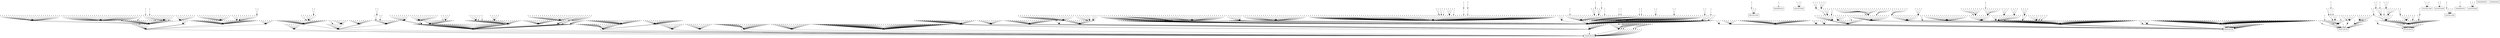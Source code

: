 digraph G {
node[shape=point];
concentrate=true;
"00000000001" -> "00000010010";
"00000000010" -> "10000100010";
"00000000011" -> "10000110010";
"00000000101" -> "00000000110";
"00000000110" -> "10000100010";
"00000000111" -> "10000100010";
"00000001000" -> "00000011000";
"00000001001" -> "00000011010";
"00000001010" -> "10000110010";
"00000001011" -> "10000110010";
"00000001100" -> "00000000100";
"00000001101" -> "00000010110";
"00000001110" -> "10000100010";
"00000001111" -> "10000110010";
"00000010000" -> "00010010000";
"00000010001" -> "00010010010";
"00000010010" -> "10010010010";
"00000010011" -> "10010010010";
"00000010100" -> "00010000100";
"00000010101" -> "00010010110";
"00000010110" -> "10010000010";
"00000010111" -> "10010010010";
"00000011000" -> "00010011000";
"00000011001" -> "00010011010";
"00000011010" -> "10010010010";
"00000011011" -> "10010010010";
"00000011100" -> "00010010100";
"00000011101" -> "00010010110";
"00000011110" -> "10010010010";
"00000011111" -> "10010010010";
"00000100000" -> "00000100100";
"00000100001" -> "00000100100";
"00000100010" -> "10000100000";
"00000100011" -> "10000100010";
"00000100101" -> "00000100100";
"00000100110" -> "10000100100";
"00000100111" -> "10000100110";
"00000101000" -> "00000101100";
"00000101001" -> "00000111100";
"00000101010" -> "10000100000";
"00000101011" -> "10000110010";
"00000101100" -> "00000100100";
"00000101101" -> "00000100100";
"00000101110" -> "10000100100";
"00000101111" -> "10000100110";
"00000110000" -> "00010000100";
"00000110001" -> "00010010100";
"00000110010" -> "10010100000";
"00000110011" -> "10010110010";
"00000110100" -> "00010000100";
"00000110101" -> "00010000100";
"00000110110" -> "10010100100";
"00000110111" -> "10010100110";
"00000111000" -> "00010011100";
"00000111001" -> "00010011100";
"00000111010" -> "10010110000";
"00000111011" -> "10010110010";
"00000111100" -> "00010000100";
"00000111101" -> "00010010100";
"00000111110" -> "10010100100";
"00000111111" -> "10010110110";
"00001000000" -> "00001100000";
"00001000001" -> "00000110010";
"00001000010" -> "00001100010";
"00001000011" -> "00000110010";
"00001000100" -> "00001100100";
"00001000101" -> "00000100110";
"00001000110" -> "00001100010";
"00001000111" -> "00000100010";
"00001001000" -> "00001111000";
"00001001001" -> "00000111010";
"00001001010" -> "00001110010";
"00001001011" -> "00000110010";
"00001001100" -> "00001100100";
"00001001101" -> "00000110110";
"00001001110" -> "00001100010";
"00001001111" -> "00000110010";
"00001010000" -> "00011010000";
"00001010001" -> "00010010010";
"00001010010" -> "00011110010";
"00001010011" -> "00010110010";
"00001010100" -> "00011000100";
"00001010101" -> "00010010110";
"00001010110" -> "00011100010";
"00001010111" -> "00010110010";
"00001011000" -> "00011011000";
"00001011001" -> "00010011010";
"00001011010" -> "00011110010";
"00001011011" -> "00010110010";
"00001011100" -> "00011010100";
"00001011101" -> "00010010110";
"00001011110" -> "00011110010";
"00001011111" -> "00010110010";
"00001100000" -> "00001100100";
"00001100001" -> "00000100100";
"00001100010" -> "00001100000";
"00001100011" -> "00000100010";
"00001100101" -> "00000100100";
"00001100110" -> "00001100100";
"00001100111" -> "00000100110";
"00001101000" -> "00001101100";
"00001101001" -> "00000111100";
"00001101010" -> "00001100000";
"00001101011" -> "00000110010";
"00001101100" -> "00001100100";
"00001101101" -> "00000100100";
"00001101110" -> "00001100100";
"00001101111" -> "00000100110";
"00001110000" -> "00011100100";
"00001110001" -> "00010110100";
"00001110010" -> "00011100000";
"00001110011" -> "00010110010";
"00001110100" -> "00011100100";
"00001110101" -> "00010100100";
"00001110110" -> "00011100100";
"00001110111" -> "00010100110";
"00001111000" -> "00011111100";
"00001111001" -> "00010111100";
"00001111010" -> "00011110000";
"00001111011" -> "00010110010";
"00001111100" -> "00011100100";
"00001111101" -> "00010110100";
"00001111110" -> "00011100100";
"00001111111" -> "00010110110";
"00010000000" -> "00000100000";
"00010000001" -> "00000110010";
"00010000010" -> "10000100010";
"00010000011" -> "10000110010";
"00010000100" -> "00000100100";
"00010000101" -> "00000100110";
"00010000110" -> "10000100010";
"00010000111" -> "10000100010";
"00010001000" -> "00000111000";
"00010001001" -> "00000111010";
"00010001010" -> "10000110010";
"00010001011" -> "10000110010";
"00010001100" -> "00000100100";
"00010001101" -> "00000110110";
"00010001110" -> "10000100010";
"00010001111" -> "10000110010";
"00010010001" -> "00010010010";
"00010010010" -> "10010110010";
"00010010011" -> "10010110010";
"00010010100" -> "00010000100";
"00010010101" -> "00010010110";
"00010010110" -> "10010100010";
"00010010111" -> "10010110010";
"00010011001" -> "00010011010";
"00010011010" -> "10010110010";
"00010011011" -> "10010110010";
"00010011100" -> "00010010100";
"00010011101" -> "00010010110";
"00010011110" -> "10010110010";
"00010011111" -> "10010110010";
"00010100000" -> "00000100100";
"00010100001" -> "00000100100";
"00010100010" -> "10000100000";
"00010100011" -> "10000100010";
"00010100100" -> "00000100100";
"00010100101" -> "00000100100";
"00010100110" -> "10000100100";
"00010100111" -> "10000100110";
"00010101000" -> "00000101100";
"00010101001" -> "00000111100";
"00010101010" -> "10000100000";
"00010101011" -> "10000110010";
"00010101100" -> "00000100100";
"00010101101" -> "00000100100";
"00010101110" -> "10000100100";
"00010101111" -> "10000100110";
"00010110000" -> "00010100100";
"00010110001" -> "00010110100";
"00010110010" -> "10010100000";
"00010110011" -> "10010110010";
"00010110100" -> "00010100100";
"00010110101" -> "00010100100";
"00010110110" -> "10010100100";
"00010110111" -> "10010100110";
"00010111000" -> "00010111100";
"00010111001" -> "00010111100";
"00010111010" -> "10010110000";
"00010111011" -> "10010110010";
"00010111100" -> "00010100100";
"00010111101" -> "00010110100";
"00010111110" -> "10010100100";
"00010111111" -> "10010110110";
"00011000000" -> "00001100000";
"00011000001" -> "00000110010";
"00011000010" -> "00001100010";
"00011000011" -> "00000110010";
"00011000100" -> "00001100100";
"00011000101" -> "00000100110";
"00011000110" -> "00001100010";
"00011000111" -> "00000100010";
"00011001000" -> "00001111000";
"00011001001" -> "00000111010";
"00011001010" -> "00001110010";
"00011001011" -> "00000110010";
"00011001100" -> "00001100100";
"00011001101" -> "00000110110";
"00011001110" -> "00001100010";
"00011001111" -> "00000110010";
"00011010000" -> "00011110000";
"00011010001" -> "00010110010";
"00011010010" -> "00011110010";
"00011010011" -> "00010110010";
"00011010100" -> "00011100100";
"00011010101" -> "00010110110";
"00011010110" -> "00011100010";
"00011010111" -> "00010110010";
"00011011000" -> "00011111000";
"00011011001" -> "00010111010";
"00011011010" -> "00011110010";
"00011011011" -> "00010110010";
"00011011100" -> "00011110100";
"00011011101" -> "00010110110";
"00011011110" -> "00011110010";
"00011011111" -> "00010110010";
"00011100000" -> "00001100100";
"00011100001" -> "00000100100";
"00011100010" -> "00001100000";
"00011100011" -> "00000100010";
"00011100100" -> "00001100100";
"00011100101" -> "00000100100";
"00011100110" -> "00001100100";
"00011100111" -> "00000100110";
"00011101000" -> "00001101100";
"00011101001" -> "00000111100";
"00011101010" -> "00001100000";
"00011101011" -> "00000110010";
"00011101100" -> "00001100100";
"00011101101" -> "00000100100";
"00011101110" -> "00001100100";
"00011101111" -> "00000100110";
"00011110000" -> "00011100100";
"00011110001" -> "00010110100";
"00011110010" -> "00011100000";
"00011110011" -> "00010110010";
"00011110100" -> "00011100100";
"00011110101" -> "00010100100";
"00011110110" -> "00011100100";
"00011110111" -> "00010100110";
"00011111000" -> "00011111100";
"00011111001" -> "00010111100";
"00011111010" -> "00011110000";
"00011111011" -> "00010110010";
"00011111100" -> "00011100100";
"00011111101" -> "00010110100";
"00011111110" -> "00011100100";
"00011111111" -> "00010110110";
"00100000000" -> "00100100001";
"00100000001" -> "00100110011";
"00100000010" -> "10000100011";
"00100000011" -> "10000110011";
"00100000100" -> "00100100101";
"00100000101" -> "00100100111";
"00100000110" -> "10000100011";
"00100000111" -> "10000100011";
"00100001000" -> "00100111001";
"00100001001" -> "00100111011";
"00100001010" -> "10000110011";
"00100001011" -> "10000110011";
"00100001100" -> "00100100101";
"00100001101" -> "00100110111";
"00100001110" -> "10000100011";
"00100001111" -> "10000110011";
"00100010000" -> "00110010001";
"00100010001" -> "00110010011";
"00100010010" -> "10010110011";
"00100010011" -> "10010110011";
"00100010100" -> "00110000101";
"00100010101" -> "00110010111";
"00100010110" -> "10010100011";
"00100010111" -> "10010110011";
"00100011000" -> "00110011001";
"00100011001" -> "00110011011";
"00100011010" -> "10010110011";
"00100011011" -> "10010110011";
"00100011100" -> "00110010101";
"00100011101" -> "00110010111";
"00100011110" -> "10010110011";
"00100011111" -> "10010110011";
"00100100000" -> "00100100101";
"00100100001" -> "00100100101";
"00100100010" -> "10000100001";
"00100100011" -> "10000100011";
"00100100100" -> "00100100101";
"00100100110" -> "10000100101";
"00100100111" -> "10000100111";
"00100101000" -> "00100101101";
"00100101001" -> "00100111101";
"00100101010" -> "10000100001";
"00100101011" -> "10000110011";
"00100101100" -> "00100100101";
"00100101101" -> "00100100101";
"00100101110" -> "10000100101";
"00100101111" -> "10000100111";
"00100110000" -> "00110100101";
"00100110001" -> "00110110101";
"00100110010" -> "10010100001";
"00100110011" -> "10010110011";
"00100110100" -> "00110100101";
"00100110101" -> "00110100101";
"00100110110" -> "10010100101";
"00100110111" -> "10010100111";
"00100111000" -> "00110111101";
"00100111001" -> "00110111101";
"00100111010" -> "10010110001";
"00100111011" -> "10010110011";
"00100111100" -> "00110100101";
"00100111101" -> "00110110101";
"00100111110" -> "10010100101";
"00100111111" -> "10010110111";
"00101000000" -> "00000100001";
"00101000001" -> "00000110011";
"00101000010" -> "00000100011";
"00101000011" -> "00000110011";
"00101000100" -> "00000100101";
"00101000101" -> "00000100111";
"00101000110" -> "00000100011";
"00101000111" -> "00000100011";
"00101001000" -> "00000111001";
"00101001001" -> "00000111011";
"00101001010" -> "00000110011";
"00101001011" -> "00000110011";
"00101001100" -> "00000100101";
"00101001101" -> "00000110111";
"00101001110" -> "00000100011";
"00101001111" -> "00000110011";
"00101010000" -> "00010110001";
"00101010001" -> "00010110011";
"00101010010" -> "00010110011";
"00101010011" -> "00010110011";
"00101010100" -> "00010100101";
"00101010101" -> "00010110111";
"00101010110" -> "00010100011";
"00101010111" -> "00010110011";
"00101011000" -> "00010111001";
"00101011001" -> "00010111011";
"00101011010" -> "00010110011";
"00101011011" -> "00010110011";
"00101011100" -> "00010110101";
"00101011101" -> "00010110111";
"00101011110" -> "00010110011";
"00101011111" -> "00010110011";
"00101100000" -> "00000100101";
"00101100001" -> "00000100101";
"00101100010" -> "00000100001";
"00101100011" -> "00000100011";
"00101100100" -> "00000100101";
"00101100101" -> "00000100101";
"00101100110" -> "00000100101";
"00101100111" -> "00000100111";
"00101101000" -> "00000101101";
"00101101001" -> "00000111101";
"00101101010" -> "00000100001";
"00101101011" -> "00000110011";
"00101101100" -> "00000100101";
"00101101101" -> "00000100101";
"00101101110" -> "00000100101";
"00101101111" -> "00000100111";
"00101110000" -> "00010100101";
"00101110001" -> "00010110101";
"00101110010" -> "00010100001";
"00101110011" -> "00010110011";
"00101110100" -> "00010100101";
"00101110101" -> "00010100101";
"00101110110" -> "00010100101";
"00101110111" -> "00010100111";
"00101111000" -> "00010111101";
"00101111001" -> "00010111101";
"00101111010" -> "00010110001";
"00101111011" -> "00010110011";
"00101111100" -> "00010100101";
"00101111101" -> "00010110101";
"00101111110" -> "00010100101";
"00101111111" -> "00010110111";
"00110000000" -> "00100100001";
"00110000001" -> "00100110011";
"00110000010" -> "10000100011";
"00110000011" -> "10000110011";
"00110000100" -> "00100100101";
"00110000101" -> "00100100111";
"00110000110" -> "10000100011";
"00110000111" -> "10000100011";
"00110001000" -> "00100111001";
"00110001001" -> "00100111011";
"00110001010" -> "10000110011";
"00110001011" -> "10000110011";
"00110001100" -> "00100100101";
"00110001101" -> "00100110111";
"00110001110" -> "10000100011";
"00110001111" -> "10000110011";
"00110010000" -> "00110110001";
"00110010001" -> "00110110011";
"00110010010" -> "10010110011";
"00110010011" -> "10010110011";
"00110010100" -> "00110100101";
"00110010101" -> "00110110111";
"00110010110" -> "10010100011";
"00110010111" -> "10010110011";
"00110011000" -> "00110111001";
"00110011001" -> "00110111011";
"00110011010" -> "10010110011";
"00110011011" -> "10010110011";
"00110011100" -> "00110110101";
"00110011101" -> "00110110111";
"00110011110" -> "10010110011";
"00110011111" -> "10010110011";
"00110100000" -> "00100100101";
"00110100001" -> "00100100101";
"00110100010" -> "10000100001";
"00110100011" -> "10000100011";
"00110100100" -> "00100100101";
"00110100101" -> "00100100101";
"00110100110" -> "10000100101";
"00110100111" -> "10000100111";
"00110101000" -> "00100101101";
"00110101001" -> "00100111101";
"00110101010" -> "10000100001";
"00110101011" -> "10000110011";
"00110101100" -> "00100100101";
"00110101101" -> "00100100101";
"00110101110" -> "10000100101";
"00110101111" -> "10000100111";
"00110110000" -> "00110100101";
"00110110001" -> "00110110101";
"00110110010" -> "10010100001";
"00110110011" -> "10010110011";
"00110110100" -> "00110100101";
"00110110101" -> "00110100101";
"00110110110" -> "10010100101";
"00110110111" -> "10010100111";
"00110111000" -> "00110111101";
"00110111001" -> "00110111101";
"00110111010" -> "10010110001";
"00110111011" -> "10010110011";
"00110111100" -> "00110100101";
"00110111101" -> "00110110101";
"00110111110" -> "10010100101";
"00110111111" -> "10010110111";
"00111000000" -> "00000100001";
"00111000001" -> "00000110011";
"00111000010" -> "00000100011";
"00111000011" -> "00000110011";
"00111000100" -> "00000100101";
"00111000101" -> "00000100111";
"00111000110" -> "00000100011";
"00111000111" -> "00000100011";
"00111001000" -> "00000111001";
"00111001001" -> "00000111011";
"00111001010" -> "00000110011";
"00111001011" -> "00000110011";
"00111001100" -> "00000100101";
"00111001101" -> "00000110111";
"00111001110" -> "00000100011";
"00111001111" -> "00000110011";
"00111010000" -> "00010110001";
"00111010001" -> "00010110011";
"00111010010" -> "00010110011";
"00111010011" -> "00010110011";
"00111010100" -> "00010100101";
"00111010101" -> "00010110111";
"00111010110" -> "00010100011";
"00111010111" -> "00010110011";
"00111011000" -> "00010111001";
"00111011001" -> "00010111011";
"00111011010" -> "00010110011";
"00111011011" -> "00010110011";
"00111011100" -> "00010110101";
"00111011101" -> "00010110111";
"00111011110" -> "00010110011";
"00111011111" -> "00010110011";
"00111100000" -> "00000100101";
"00111100001" -> "00000100101";
"00111100010" -> "00000100001";
"00111100011" -> "00000100011";
"00111100100" -> "00000100101";
"00111100101" -> "00000100101";
"00111100110" -> "00000100101";
"00111100111" -> "00000100111";
"00111101000" -> "00000101101";
"00111101001" -> "00000111101";
"00111101010" -> "00000100001";
"00111101011" -> "00000110011";
"00111101100" -> "00000100101";
"00111101101" -> "00000100101";
"00111101110" -> "00000100101";
"00111101111" -> "00000100111";
"00111110000" -> "00010100101";
"00111110001" -> "00010110101";
"00111110010" -> "00010100001";
"00111110011" -> "00010110011";
"00111110100" -> "00010100101";
"00111110101" -> "00010100101";
"00111110110" -> "00010100101";
"00111110111" -> "00010100111";
"00111111000" -> "00010111101";
"00111111001" -> "00010111101";
"00111111010" -> "00010110001";
"00111111011" -> "00010110011";
"00111111100" -> "00010100101";
"00111111101" -> "00010110101";
"00111111110" -> "00010100101";
"00111111111" -> "00010110111";
"01000000000" -> "01010000000";
"01000000001" -> "01010010010";
"01000000010" -> "11010100010";
"01000000011" -> "11010110010";
"01000000100" -> "00010000100";
"01000000101" -> "00010000110";
"01000000110" -> "10010100010";
"01000000111" -> "10010100010";
"01000001000" -> "01010011000";
"01000001001" -> "01010011010";
"01000001010" -> "11010110010";
"01000001011" -> "11010110010";
"01000001100" -> "00010000100";
"01000001101" -> "00010010110";
"01000001110" -> "10010100010";
"01000001111" -> "10010110010";
"01000010000" -> "01010010000";
"01000010001" -> "01010010010";
"01000010010" -> "11010010010";
"01000010011" -> "11010010010";
"01000010100" -> "00010000100";
"01000010101" -> "00010010110";
"01000010110" -> "10010000010";
"01000010111" -> "10010010010";
"01000011000" -> "01010011000";
"01000011001" -> "01010011010";
"01000011010" -> "11010010010";
"01000011011" -> "11010010010";
"01000011100" -> "00010010100";
"01000011101" -> "00010010110";
"01000011110" -> "10010010010";
"01000011111" -> "10010010010";
"01000100000" -> "01010100100";
"01000100001" -> "01010100100";
"01000100010" -> "11010100000";
"01000100011" -> "11010100010";
"01000100100" -> "00010100100";
"01000100101" -> "00010100100";
"01000100110" -> "10010100100";
"01000100111" -> "10010100110";
"01000101000" -> "01010101100";
"01000101001" -> "01010111100";
"01000101010" -> "11010100000";
"01000101011" -> "11010110010";
"01000101100" -> "00010100100";
"01000101101" -> "00010100100";
"01000101110" -> "10010100100";
"01000101111" -> "10010100110";
"01000110000" -> "01010000100";
"01000110001" -> "01010010100";
"01000110010" -> "11010100000";
"01000110011" -> "11010110010";
"01000110100" -> "00010000100";
"01000110101" -> "00010000100";
"01000110110" -> "10010100100";
"01000110111" -> "10010100110";
"01000111000" -> "01010011100";
"01000111001" -> "01010011100";
"01000111010" -> "11010110000";
"01000111011" -> "11010110010";
"01000111100" -> "00010000100";
"01000111101" -> "00010010100";
"01000111110" -> "10010100100";
"01000111111" -> "10010110110";
"01001000000" -> "01010100000";
"01001000001" -> "01010110010";
"01001000010" -> "01010100010";
"01001000011" -> "01010110010";
"01001000100" -> "00010100100";
"01001000101" -> "00010100110";
"01001000110" -> "00010100010";
"01001000111" -> "00010100010";
"01001001000" -> "01010111000";
"01001001001" -> "01010111010";
"01001001010" -> "01010110010";
"01001001011" -> "01010110010";
"01001001100" -> "00010100100";
"01001001101" -> "00010110110";
"01001001110" -> "00010100010";
"01001001111" -> "00010110010";
"01001010000" -> "01010010000";
"01001010001" -> "01010010010";
"01001010010" -> "01010110010";
"01001010011" -> "01010110010";
"01001010100" -> "00010000100";
"01001010101" -> "00010010110";
"01001010110" -> "00010100010";
"01001010111" -> "00010110010";
"01001011000" -> "01010011000";
"01001011001" -> "01010011010";
"01001011010" -> "01010110010";
"01001011011" -> "01010110010";
"01001011100" -> "00010010100";
"01001011101" -> "00010010110";
"01001011110" -> "00010110010";
"01001011111" -> "00010110010";
"01001100000" -> "01010100100";
"01001100001" -> "01010100100";
"01001100010" -> "01010100000";
"01001100011" -> "01010100010";
"01001100100" -> "00010100100";
"01001100101" -> "00010100100";
"01001100110" -> "00010100100";
"01001100111" -> "00010100110";
"01001101000" -> "01010101100";
"01001101001" -> "01010111100";
"01001101010" -> "01010100000";
"01001101011" -> "01010110010";
"01001101100" -> "00010100100";
"01001101101" -> "00010100100";
"01001101110" -> "00010100100";
"01001101111" -> "00010100110";
"01001110000" -> "01010100100";
"01001110001" -> "01010110100";
"01001110010" -> "01010100000";
"01001110011" -> "01010110010";
"01001110100" -> "00010100100";
"01001110101" -> "00010100100";
"01001110110" -> "00010100100";
"01001110111" -> "00010100110";
"01001111000" -> "01010111100";
"01001111001" -> "01010111100";
"01001111010" -> "01010110000";
"01001111011" -> "01010110010";
"01001111100" -> "00010100100";
"01001111101" -> "00010110100";
"01001111110" -> "00010100100";
"01001111111" -> "00010110110";
"01010000000" -> "01010100000";
"01010000001" -> "01010110010";
"01010000010" -> "11010100010";
"01010000011" -> "11010110010";
"01010000100" -> "00010100100";
"01010000101" -> "00010100110";
"01010000110" -> "10010100010";
"01010000111" -> "10010100010";
"01010001000" -> "01010111000";
"01010001001" -> "01010111010";
"01010001010" -> "11010110010";
"01010001011" -> "11010110010";
"01010001100" -> "00010100100";
"01010001101" -> "00010110110";
"01010001110" -> "10010100010";
"01010001111" -> "10010110010";
"01010010001" -> "01010010010";
"01010010010" -> "11010110010";
"01010010011" -> "11010110010";
"01010010100" -> "00010000100";
"01010010101" -> "00010010110";
"01010010110" -> "10010100010";
"01010010111" -> "10010110010";
"01010011001" -> "01010011010";
"01010011010" -> "11010110010";
"01010011011" -> "11010110010";
"01010011100" -> "00010010100";
"01010011101" -> "00010010110";
"01010011110" -> "10010110010";
"01010011111" -> "10010110010";
"01010100000" -> "01010100100";
"01010100001" -> "01010100100";
"01010100010" -> "11010100000";
"01010100011" -> "11010100010";
"01010100100" -> "00010100100";
"01010100101" -> "00010100100";
"01010100110" -> "10010100100";
"01010100111" -> "10010100110";
"01010101000" -> "01010101100";
"01010101001" -> "01010111100";
"01010101010" -> "11010100000";
"01010101011" -> "11010110010";
"01010101100" -> "00010100100";
"01010101101" -> "00010100100";
"01010101110" -> "10010100100";
"01010101111" -> "10010100110";
"01010110000" -> "01010100100";
"01010110001" -> "01010110100";
"01010110010" -> "11010100000";
"01010110011" -> "11010110010";
"01010110100" -> "00010100100";
"01010110101" -> "00010100100";
"01010110110" -> "10010100100";
"01010110111" -> "10010100110";
"01010111000" -> "01010111100";
"01010111001" -> "01010111100";
"01010111010" -> "11010110000";
"01010111011" -> "11010110010";
"01010111100" -> "00010100100";
"01010111101" -> "00010110100";
"01010111110" -> "10010100100";
"01010111111" -> "10010110110";
"01011000000" -> "01010100000";
"01011000001" -> "01010110010";
"01011000010" -> "01010100010";
"01011000011" -> "01010110010";
"01011000100" -> "00010100100";
"01011000101" -> "00010100110";
"01011000110" -> "00010100010";
"01011000111" -> "00010100010";
"01011001000" -> "01010111000";
"01011001001" -> "01010111010";
"01011001010" -> "01010110010";
"01011001011" -> "01010110010";
"01011001100" -> "00010100100";
"01011001101" -> "00010110110";
"01011001110" -> "00010100010";
"01011001111" -> "00010110010";
"01011010000" -> "01010110000";
"01011010001" -> "01010110010";
"01011010010" -> "01010110010";
"01011010011" -> "01010110010";
"01011010100" -> "00010100100";
"01011010101" -> "00010110110";
"01011010110" -> "00010100010";
"01011010111" -> "00010110010";
"01011011000" -> "01010111000";
"01011011001" -> "01010111010";
"01011011010" -> "01010110010";
"01011011011" -> "01010110010";
"01011011100" -> "00010110100";
"01011011101" -> "00010110110";
"01011011110" -> "00010110010";
"01011011111" -> "00010110010";
"01011100000" -> "01010100100";
"01011100001" -> "01010100100";
"01011100010" -> "01010100000";
"01011100011" -> "01010100010";
"01011100100" -> "00010100100";
"01011100101" -> "00010100100";
"01011100110" -> "00010100100";
"01011100111" -> "00010100110";
"01011101000" -> "01010101100";
"01011101001" -> "01010111100";
"01011101010" -> "01010100000";
"01011101011" -> "01010110010";
"01011101100" -> "00010100100";
"01011101101" -> "00010100100";
"01011101110" -> "00010100100";
"01011101111" -> "00010100110";
"01011110000" -> "01010100100";
"01011110001" -> "01010110100";
"01011110010" -> "01010100000";
"01011110011" -> "01010110010";
"01011110100" -> "00010100100";
"01011110101" -> "00010100100";
"01011110110" -> "00010100100";
"01011110111" -> "00010100110";
"01011111000" -> "01010111100";
"01011111001" -> "01010111100";
"01011111010" -> "01010110000";
"01011111011" -> "01010110010";
"01011111100" -> "00010100100";
"01011111101" -> "00010110100";
"01011111110" -> "00010100100";
"01011111111" -> "00010110110";
"01100000000" -> "01110100001";
"01100000001" -> "01110110011";
"01100000010" -> "11010100011";
"01100000011" -> "11010110011";
"01100000100" -> "00110100101";
"01100000101" -> "00110100111";
"01100000110" -> "10010100011";
"01100000111" -> "10010100011";
"01100001000" -> "01110111001";
"01100001001" -> "01110111011";
"01100001010" -> "11010110011";
"01100001011" -> "11010110011";
"01100001100" -> "00110100101";
"01100001101" -> "00110110111";
"01100001110" -> "10010100011";
"01100001111" -> "10010110011";
"01100010000" -> "01110010001";
"01100010001" -> "01110010011";
"01100010010" -> "11010110011";
"01100010011" -> "11010110011";
"01100010100" -> "00110000101";
"01100010101" -> "00110010111";
"01100010110" -> "10010100011";
"01100010111" -> "10010110011";
"01100011000" -> "01110011001";
"01100011001" -> "01110011011";
"01100011010" -> "11010110011";
"01100011011" -> "11010110011";
"01100011100" -> "00110010101";
"01100011101" -> "00110010111";
"01100011110" -> "10010110011";
"01100011111" -> "10010110011";
"01100100000" -> "01110100101";
"01100100001" -> "01110100101";
"01100100010" -> "11010100001";
"01100100011" -> "11010100011";
"01100100100" -> "00110100101";
"01100100101" -> "00110100101";
"01100100110" -> "10010100101";
"01100100111" -> "10010100111";
"01100101000" -> "01110101101";
"01100101001" -> "01110111101";
"01100101010" -> "11010100001";
"01100101011" -> "11010110011";
"01100101100" -> "00110100101";
"01100101101" -> "00110100101";
"01100101110" -> "10010100101";
"01100101111" -> "10010100111";
"01100110000" -> "01110100101";
"01100110001" -> "01110110101";
"01100110010" -> "11010100001";
"01100110011" -> "11010110011";
"01100110100" -> "00110100101";
"01100110101" -> "00110100101";
"01100110110" -> "10010100101";
"01100110111" -> "10010100111";
"01100111000" -> "01110111101";
"01100111001" -> "01110111101";
"01100111010" -> "11010110001";
"01100111011" -> "11010110011";
"01100111100" -> "00110100101";
"01100111101" -> "00110110101";
"01100111110" -> "10010100101";
"01100111111" -> "10010110111";
"01101000000" -> "01010100001";
"01101000001" -> "01010110011";
"01101000010" -> "01010100011";
"01101000011" -> "01010110011";
"01101000100" -> "00010100101";
"01101000101" -> "00010100111";
"01101000110" -> "00010100011";
"01101000111" -> "00010100011";
"01101001000" -> "01010111001";
"01101001001" -> "01010111011";
"01101001010" -> "01010110011";
"01101001011" -> "01010110011";
"01101001100" -> "00010100101";
"01101001101" -> "00010110111";
"01101001110" -> "00010100011";
"01101001111" -> "00010110011";
"01101010000" -> "01010110001";
"01101010001" -> "01010110011";
"01101010010" -> "01010110011";
"01101010011" -> "01010110011";
"01101010100" -> "00010100101";
"01101010101" -> "00010110111";
"01101010110" -> "00010100011";
"01101010111" -> "00010110011";
"01101011000" -> "01010111001";
"01101011001" -> "01010111011";
"01101011010" -> "01010110011";
"01101011011" -> "01010110011";
"01101011100" -> "00010110101";
"01101011101" -> "00010110111";
"01101011110" -> "00010110011";
"01101011111" -> "00010110011";
"01101100000" -> "01010100101";
"01101100001" -> "01010100101";
"01101100010" -> "01010100001";
"01101100011" -> "01010100011";
"01101100100" -> "00010100101";
"01101100101" -> "00010100101";
"01101100110" -> "00010100101";
"01101100111" -> "00010100111";
"01101101000" -> "01010101101";
"01101101001" -> "01010111101";
"01101101010" -> "01010100001";
"01101101011" -> "01010110011";
"01101101100" -> "00010100101";
"01101101101" -> "00010100101";
"01101101110" -> "00010100101";
"01101101111" -> "00010100111";
"01101110000" -> "01010100101";
"01101110001" -> "01010110101";
"01101110010" -> "01010100001";
"01101110011" -> "01010110011";
"01101110100" -> "00010100101";
"01101110101" -> "00010100101";
"01101110110" -> "00010100101";
"01101110111" -> "00010100111";
"01101111000" -> "01010111101";
"01101111001" -> "01010111101";
"01101111010" -> "01010110001";
"01101111011" -> "01010110011";
"01101111100" -> "00010100101";
"01101111101" -> "00010110101";
"01101111110" -> "00010100101";
"01101111111" -> "00010110111";
"01110000000" -> "01110100001";
"01110000001" -> "01110110011";
"01110000010" -> "11010100011";
"01110000011" -> "11010110011";
"01110000100" -> "00110100101";
"01110000101" -> "00110100111";
"01110000110" -> "10010100011";
"01110000111" -> "10010100011";
"01110001000" -> "01110111001";
"01110001001" -> "01110111011";
"01110001010" -> "11010110011";
"01110001011" -> "11010110011";
"01110001100" -> "00110100101";
"01110001101" -> "00110110111";
"01110001110" -> "10010100011";
"01110001111" -> "10010110011";
"01110010000" -> "01110110001";
"01110010001" -> "01110110011";
"01110010010" -> "11010110011";
"01110010011" -> "11010110011";
"01110010100" -> "00110100101";
"01110010101" -> "00110110111";
"01110010110" -> "10010100011";
"01110010111" -> "10010110011";
"01110011000" -> "01110111001";
"01110011001" -> "01110111011";
"01110011010" -> "11010110011";
"01110011011" -> "11010110011";
"01110011100" -> "00110110101";
"01110011101" -> "00110110111";
"01110011110" -> "10010110011";
"01110011111" -> "10010110011";
"01110100000" -> "01110100101";
"01110100001" -> "01110100101";
"01110100010" -> "11010100001";
"01110100011" -> "11010100011";
"01110100100" -> "00110100101";
"01110100101" -> "00110100101";
"01110100110" -> "10010100101";
"01110100111" -> "10010100111";
"01110101000" -> "01110101101";
"01110101001" -> "01110111101";
"01110101010" -> "11010100001";
"01110101011" -> "11010110011";
"01110101100" -> "00110100101";
"01110101101" -> "00110100101";
"01110101110" -> "10010100101";
"01110101111" -> "10010100111";
"01110110000" -> "01110100101";
"01110110001" -> "01110110101";
"01110110010" -> "11010100001";
"01110110011" -> "11010110011";
"01110110100" -> "00110100101";
"01110110101" -> "00110100101";
"01110110110" -> "10010100101";
"01110110111" -> "10010100111";
"01110111000" -> "01110111101";
"01110111001" -> "01110111101";
"01110111010" -> "11010110001";
"01110111011" -> "11010110011";
"01110111100" -> "00110100101";
"01110111101" -> "00110110101";
"01110111110" -> "10010100101";
"01110111111" -> "10010110111";
"01111000000" -> "01010100001";
"01111000001" -> "01010110011";
"01111000010" -> "01010100011";
"01111000011" -> "01010110011";
"01111000100" -> "00010100101";
"01111000101" -> "00010100111";
"01111000110" -> "00010100011";
"01111000111" -> "00010100011";
"01111001000" -> "01010111001";
"01111001001" -> "01010111011";
"01111001010" -> "01010110011";
"01111001011" -> "01010110011";
"01111001100" -> "00010100101";
"01111001101" -> "00010110111";
"01111001110" -> "00010100011";
"01111001111" -> "00010110011";
"01111010000" -> "01010110001";
"01111010001" -> "01010110011";
"01111010010" -> "01010110011";
"01111010011" -> "01010110011";
"01111010100" -> "00010100101";
"01111010101" -> "00010110111";
"01111010110" -> "00010100011";
"01111010111" -> "00010110011";
"01111011000" -> "01010111001";
"01111011001" -> "01010111011";
"01111011010" -> "01010110011";
"01111011011" -> "01010110011";
"01111011100" -> "00010110101";
"01111011101" -> "00010110111";
"01111011110" -> "00010110011";
"01111011111" -> "00010110011";
"01111100000" -> "01010100101";
"01111100001" -> "01010100101";
"01111100010" -> "01010100001";
"01111100011" -> "01010100011";
"01111100100" -> "00010100101";
"01111100101" -> "00010100101";
"01111100110" -> "00010100101";
"01111100111" -> "00010100111";
"01111101000" -> "01010101101";
"01111101001" -> "01010111101";
"01111101010" -> "01010100001";
"01111101011" -> "01010110011";
"01111101100" -> "00010100101";
"01111101101" -> "00010100101";
"01111101110" -> "00010100101";
"01111101111" -> "00010100111";
"01111110000" -> "01010100101";
"01111110001" -> "01010110101";
"01111110010" -> "01010100001";
"01111110011" -> "01010110011";
"01111110100" -> "00010100101";
"01111110101" -> "00010100101";
"01111110110" -> "00010100101";
"01111110111" -> "00010100111";
"01111111000" -> "01010111101";
"01111111001" -> "01010111101";
"01111111010" -> "01010110001";
"01111111011" -> "01010110011";
"01111111100" -> "00010100101";
"01111111101" -> "00010110101";
"01111111110" -> "00010100101";
"01111111111" -> "00010110111";
"10000000001" -> "10000010010";
"10000000010" -> "10000100010";
"10000000011" -> "10000110010";
"10000000101" -> "10000000110";
"10000000110" -> "10000100010";
"10000000111" -> "10000100010";
"10000001000" -> "10000011000";
"10000001001" -> "10000011010";
"10000001010" -> "10000110010";
"10000001011" -> "10000110010";
"10000001100" -> "10000000100";
"10000001101" -> "10000010110";
"10000001110" -> "10000100010";
"10000001111" -> "10000110010";
"10000010000" -> "10010010000";
"10000010001" -> "10010010010";
"10000010010" -> "10010010010";
"10000010011" -> "10010010010";
"10000010100" -> "10010000100";
"10000010101" -> "10010010110";
"10000010110" -> "10010000010";
"10000010111" -> "10010010010";
"10000011000" -> "10010011000";
"10000011001" -> "10010011010";
"10000011010" -> "10010010010";
"10000011011" -> "10010010010";
"10000011100" -> "10010010100";
"10000011101" -> "10010010110";
"10000011110" -> "10010010010";
"10000011111" -> "10010010010";
"10000100000" -> "10000100100";
"10000100001" -> "10000100100";
"10000100010" -> "10000100000";
"10000100011" -> "10000100010";
"10000100101" -> "10000100100";
"10000100110" -> "10000100100";
"10000100111" -> "10000100110";
"10000101000" -> "10000101100";
"10000101001" -> "10000111100";
"10000101010" -> "10000100000";
"10000101011" -> "10000110010";
"10000101100" -> "10000100100";
"10000101101" -> "10000100100";
"10000101110" -> "10000100100";
"10000101111" -> "10000100110";
"10000110000" -> "10010000100";
"10000110001" -> "10010010100";
"10000110010" -> "10010100000";
"10000110011" -> "10010110010";
"10000110100" -> "10010000100";
"10000110101" -> "10010000100";
"10000110110" -> "10010100100";
"10000110111" -> "10010100110";
"10000111000" -> "10010011100";
"10000111001" -> "10010011100";
"10000111010" -> "10010110000";
"10000111011" -> "10010110010";
"10000111100" -> "10010000100";
"10000111101" -> "10010010100";
"10000111110" -> "10010100100";
"10000111111" -> "10010110110";
"10001000000" -> "00000100000";
"10001000001" -> "00000110010";
"10001000010" -> "10000100010";
"10001000011" -> "10000110010";
"10001000100" -> "00000100100";
"10001000101" -> "00000100110";
"10001000110" -> "10000100010";
"10001000111" -> "10000100010";
"10001001000" -> "00000111000";
"10001001001" -> "00000111010";
"10001001010" -> "10000110010";
"10001001011" -> "10000110010";
"10001001100" -> "00000100100";
"10001001101" -> "00000110110";
"10001001110" -> "10000100010";
"10001001111" -> "10000110010";
"10001010000" -> "00010010000";
"10001010001" -> "00010010010";
"10001010010" -> "10010110010";
"10001010011" -> "10010110010";
"10001010100" -> "00010000100";
"10001010101" -> "00010010110";
"10001010110" -> "10010100010";
"10001010111" -> "10010110010";
"10001011000" -> "00010011000";
"10001011001" -> "00010011010";
"10001011010" -> "10010110010";
"10001011011" -> "10010110010";
"10001011100" -> "00010010100";
"10001011101" -> "00010010110";
"10001011110" -> "10010110010";
"10001011111" -> "10010110010";
"10001100000" -> "00000100100";
"10001100001" -> "00000100100";
"10001100010" -> "10000100000";
"10001100011" -> "10000100010";
"10001100100" -> "00000100100";
"10001100101" -> "00000100100";
"10001100110" -> "10000100100";
"10001100111" -> "10000100110";
"10001101000" -> "00000101100";
"10001101001" -> "00000111100";
"10001101010" -> "10000100000";
"10001101011" -> "10000110010";
"10001101100" -> "00000100100";
"10001101101" -> "00000100100";
"10001101110" -> "10000100100";
"10001101111" -> "10000100110";
"10001110000" -> "00010100100";
"10001110001" -> "00010110100";
"10001110010" -> "10010100000";
"10001110011" -> "10010110010";
"10001110100" -> "00010100100";
"10001110101" -> "00010100100";
"10001110110" -> "10010100100";
"10001110111" -> "10010100110";
"10001111000" -> "00010111100";
"10001111001" -> "00010111100";
"10001111010" -> "10010110000";
"10001111011" -> "10010110010";
"10001111100" -> "00010100100";
"10001111101" -> "00010110100";
"10001111110" -> "10010100100";
"10001111111" -> "10010110110";
"10010000000" -> "10000100000";
"10010000001" -> "10000110010";
"10010000010" -> "10000100010";
"10010000011" -> "10000110010";
"10010000100" -> "10000100100";
"10010000101" -> "10000100110";
"10010000110" -> "10000100010";
"10010000111" -> "10000100010";
"10010001000" -> "10000111000";
"10010001001" -> "10000111010";
"10010001010" -> "10000110010";
"10010001011" -> "10000110010";
"10010001100" -> "10000100100";
"10010001101" -> "10000110110";
"10010001110" -> "10000100010";
"10010001111" -> "10000110010";
"10010010001" -> "10010010010";
"10010010010" -> "10010110010";
"10010010011" -> "10010110010";
"10010010100" -> "10010000100";
"10010010101" -> "10010010110";
"10010010110" -> "10010100010";
"10010010111" -> "10010110010";
"10010011001" -> "10010011010";
"10010011010" -> "10010110010";
"10010011011" -> "10010110010";
"10010011100" -> "10010010100";
"10010011101" -> "10010010110";
"10010011110" -> "10010110010";
"10010011111" -> "10010110010";
"10010100000" -> "10000100100";
"10010100001" -> "10000100100";
"10010100010" -> "10000100000";
"10010100011" -> "10000100010";
"10010100100" -> "10000100100";
"10010100101" -> "10000100100";
"10010100110" -> "10000100100";
"10010100111" -> "10000100110";
"10010101000" -> "10000101100";
"10010101001" -> "10000111100";
"10010101010" -> "10000100000";
"10010101011" -> "10000110010";
"10010101100" -> "10000100100";
"10010101101" -> "10000100100";
"10010101110" -> "10000100100";
"10010101111" -> "10000100110";
"10010110000" -> "10010100100";
"10010110001" -> "10010110100";
"10010110010" -> "10010100000";
"10010110011" -> "10010110010";
"10010110100" -> "10010100100";
"10010110101" -> "10010100100";
"10010110110" -> "10010100100";
"10010110111" -> "10010100110";
"10010111000" -> "10010111100";
"10010111001" -> "10010111100";
"10010111010" -> "10010110000";
"10010111011" -> "10010110010";
"10010111100" -> "10010100100";
"10010111101" -> "10010110100";
"10010111110" -> "10010100100";
"10010111111" -> "10010110110";
"10011000000" -> "00000100000";
"10011000001" -> "00000110010";
"10011000010" -> "10000100010";
"10011000011" -> "10000110010";
"10011000100" -> "00000100100";
"10011000101" -> "00000100110";
"10011000110" -> "10000100010";
"10011000111" -> "10000100010";
"10011001000" -> "00000111000";
"10011001001" -> "00000111010";
"10011001010" -> "10000110010";
"10011001011" -> "10000110010";
"10011001100" -> "00000100100";
"10011001101" -> "00000110110";
"10011001110" -> "10000100010";
"10011001111" -> "10000110010";
"10011010000" -> "00010110000";
"10011010001" -> "00010110010";
"10011010010" -> "10010110010";
"10011010011" -> "10010110010";
"10011010100" -> "00010100100";
"10011010101" -> "00010110110";
"10011010110" -> "10010100010";
"10011010111" -> "10010110010";
"10011011000" -> "00010111000";
"10011011001" -> "00010111010";
"10011011010" -> "10010110010";
"10011011011" -> "10010110010";
"10011011100" -> "00010110100";
"10011011101" -> "00010110110";
"10011011110" -> "10010110010";
"10011011111" -> "10010110010";
"10011100000" -> "00000100100";
"10011100001" -> "00000100100";
"10011100010" -> "10000100000";
"10011100011" -> "10000100010";
"10011100100" -> "00000100100";
"10011100101" -> "00000100100";
"10011100110" -> "10000100100";
"10011100111" -> "10000100110";
"10011101000" -> "00000101100";
"10011101001" -> "00000111100";
"10011101010" -> "10000100000";
"10011101011" -> "10000110010";
"10011101100" -> "00000100100";
"10011101101" -> "00000100100";
"10011101110" -> "10000100100";
"10011101111" -> "10000100110";
"10011110000" -> "00010100100";
"10011110001" -> "00010110100";
"10011110010" -> "10010100000";
"10011110011" -> "10010110010";
"10011110100" -> "00010100100";
"10011110101" -> "00010100100";
"10011110110" -> "10010100100";
"10011110111" -> "10010100110";
"10011111000" -> "00010111100";
"10011111001" -> "00010111100";
"10011111010" -> "10010110000";
"10011111011" -> "10010110010";
"10011111100" -> "00010100100";
"10011111101" -> "00010110100";
"10011111110" -> "10010100100";
"10011111111" -> "10010110110";
"10100000000" -> "10000100001";
"10100000001" -> "10000110011";
"10100000010" -> "10000100011";
"10100000011" -> "10000110011";
"10100000100" -> "10000100101";
"10100000101" -> "10000100111";
"10100000110" -> "10000100011";
"10100000111" -> "10000100011";
"10100001000" -> "10000111001";
"10100001001" -> "10000111011";
"10100001010" -> "10000110011";
"10100001011" -> "10000110011";
"10100001100" -> "10000100101";
"10100001101" -> "10000110111";
"10100001110" -> "10000100011";
"10100001111" -> "10000110011";
"10100010000" -> "10010010001";
"10100010001" -> "10010010011";
"10100010010" -> "10010110011";
"10100010011" -> "10010110011";
"10100010100" -> "10010000101";
"10100010101" -> "10010010111";
"10100010110" -> "10010100011";
"10100010111" -> "10010110011";
"10100011000" -> "10010011001";
"10100011001" -> "10010011011";
"10100011010" -> "10010110011";
"10100011011" -> "10010110011";
"10100011100" -> "10010010101";
"10100011101" -> "10010010111";
"10100011110" -> "10010110011";
"10100011111" -> "10010110011";
"10100100000" -> "10000100101";
"10100100001" -> "10000100101";
"10100100010" -> "10000100001";
"10100100011" -> "10000100011";
"10100100100" -> "10000100101";
"10100100101" -> "10000100101";
"10100100110" -> "10000100101";
"10100100111" -> "10000100111";
"10100101000" -> "10000101101";
"10100101001" -> "10000111101";
"10100101010" -> "10000100001";
"10100101011" -> "10000110011";
"10100101100" -> "10000100101";
"10100101101" -> "10000100101";
"10100101110" -> "10000100101";
"10100101111" -> "10000100111";
"10100110000" -> "10010100101";
"10100110001" -> "10010110101";
"10100110010" -> "10010100001";
"10100110011" -> "10010110011";
"10100110100" -> "10010100101";
"10100110101" -> "10010100101";
"10100110110" -> "10010100101";
"10100110111" -> "10010100111";
"10100111000" -> "10010111101";
"10100111001" -> "10010111101";
"10100111010" -> "10010110001";
"10100111011" -> "10010110011";
"10100111100" -> "10010100101";
"10100111101" -> "10010110101";
"10100111110" -> "10010100101";
"10100111111" -> "10010110111";
"10101000000" -> "00000100001";
"10101000001" -> "00000110011";
"10101000010" -> "10000100011";
"10101000011" -> "10000110011";
"10101000100" -> "00000100101";
"10101000101" -> "00000100111";
"10101000110" -> "10000100011";
"10101000111" -> "10000100011";
"10101001000" -> "00000111001";
"10101001001" -> "00000111011";
"10101001010" -> "10000110011";
"10101001011" -> "10000110011";
"10101001100" -> "00000100101";
"10101001101" -> "00000110111";
"10101001110" -> "10000100011";
"10101001111" -> "10000110011";
"10101010000" -> "00010110001";
"10101010001" -> "00010110011";
"10101010010" -> "10010110011";
"10101010011" -> "10010110011";
"10101010100" -> "00010100101";
"10101010101" -> "00010110111";
"10101010110" -> "10010100011";
"10101010111" -> "10010110011";
"10101011000" -> "00010111001";
"10101011001" -> "00010111011";
"10101011010" -> "10010110011";
"10101011011" -> "10010110011";
"10101011100" -> "00010110101";
"10101011101" -> "00010110111";
"10101011110" -> "10010110011";
"10101011111" -> "10010110011";
"10101100000" -> "00000100101";
"10101100001" -> "00000100101";
"10101100010" -> "10000100001";
"10101100011" -> "10000100011";
"10101100100" -> "00000100101";
"10101100101" -> "00000100101";
"10101100110" -> "10000100101";
"10101100111" -> "10000100111";
"10101101000" -> "00000101101";
"10101101001" -> "00000111101";
"10101101010" -> "10000100001";
"10101101011" -> "10000110011";
"10101101100" -> "00000100101";
"10101101101" -> "00000100101";
"10101101110" -> "10000100101";
"10101101111" -> "10000100111";
"10101110000" -> "00010100101";
"10101110001" -> "00010110101";
"10101110010" -> "10010100001";
"10101110011" -> "10010110011";
"10101110100" -> "00010100101";
"10101110101" -> "00010100101";
"10101110110" -> "10010100101";
"10101110111" -> "10010100111";
"10101111000" -> "00010111101";
"10101111001" -> "00010111101";
"10101111010" -> "10010110001";
"10101111011" -> "10010110011";
"10101111100" -> "00010100101";
"10101111101" -> "00010110101";
"10101111110" -> "10010100101";
"10101111111" -> "10010110111";
"10110000000" -> "10000100001";
"10110000001" -> "10000110011";
"10110000010" -> "10000100011";
"10110000011" -> "10000110011";
"10110000100" -> "10000100101";
"10110000101" -> "10000100111";
"10110000110" -> "10000100011";
"10110000111" -> "10000100011";
"10110001000" -> "10000111001";
"10110001001" -> "10000111011";
"10110001010" -> "10000110011";
"10110001011" -> "10000110011";
"10110001100" -> "10000100101";
"10110001101" -> "10000110111";
"10110001110" -> "10000100011";
"10110001111" -> "10000110011";
"10110010000" -> "10010110001";
"10110010001" -> "10010110011";
"10110010010" -> "10010110011";
"10110010011" -> "10010110011";
"10110010100" -> "10010100101";
"10110010101" -> "10010110111";
"10110010110" -> "10010100011";
"10110010111" -> "10010110011";
"10110011000" -> "10010111001";
"10110011001" -> "10010111011";
"10110011010" -> "10010110011";
"10110011011" -> "10010110011";
"10110011100" -> "10010110101";
"10110011101" -> "10010110111";
"10110011110" -> "10010110011";
"10110011111" -> "10010110011";
"10110100000" -> "10000100101";
"10110100001" -> "10000100101";
"10110100010" -> "10000100001";
"10110100011" -> "10000100011";
"10110100100" -> "10000100101";
"10110100101" -> "10000100101";
"10110100110" -> "10000100101";
"10110100111" -> "10000100111";
"10110101000" -> "10000101101";
"10110101001" -> "10000111101";
"10110101010" -> "10000100001";
"10110101011" -> "10000110011";
"10110101100" -> "10000100101";
"10110101101" -> "10000100101";
"10110101110" -> "10000100101";
"10110101111" -> "10000100111";
"10110110000" -> "10010100101";
"10110110001" -> "10010110101";
"10110110010" -> "10010100001";
"10110110011" -> "10010110011";
"10110110100" -> "10010100101";
"10110110101" -> "10010100101";
"10110110110" -> "10010100101";
"10110110111" -> "10010100111";
"10110111000" -> "10010111101";
"10110111001" -> "10010111101";
"10110111010" -> "10010110001";
"10110111011" -> "10010110011";
"10110111100" -> "10010100101";
"10110111101" -> "10010110101";
"10110111110" -> "10010100101";
"10110111111" -> "10010110111";
"10111000000" -> "00000100001";
"10111000001" -> "00000110011";
"10111000010" -> "10000100011";
"10111000011" -> "10000110011";
"10111000100" -> "00000100101";
"10111000101" -> "00000100111";
"10111000110" -> "10000100011";
"10111000111" -> "10000100011";
"10111001000" -> "00000111001";
"10111001001" -> "00000111011";
"10111001010" -> "10000110011";
"10111001011" -> "10000110011";
"10111001100" -> "00000100101";
"10111001101" -> "00000110111";
"10111001110" -> "10000100011";
"10111001111" -> "10000110011";
"10111010000" -> "00010110001";
"10111010001" -> "00010110011";
"10111010010" -> "10010110011";
"10111010011" -> "10010110011";
"10111010100" -> "00010100101";
"10111010101" -> "00010110111";
"10111010110" -> "10010100011";
"10111010111" -> "10010110011";
"10111011000" -> "00010111001";
"10111011001" -> "00010111011";
"10111011010" -> "10010110011";
"10111011011" -> "10010110011";
"10111011100" -> "00010110101";
"10111011101" -> "00010110111";
"10111011110" -> "10010110011";
"10111011111" -> "10010110011";
"10111100000" -> "00000100101";
"10111100001" -> "00000100101";
"10111100010" -> "10000100001";
"10111100011" -> "10000100011";
"10111100100" -> "00000100101";
"10111100101" -> "00000100101";
"10111100110" -> "10000100101";
"10111100111" -> "10000100111";
"10111101000" -> "00000101101";
"10111101001" -> "00000111101";
"10111101010" -> "10000100001";
"10111101011" -> "10000110011";
"10111101100" -> "00000100101";
"10111101101" -> "00000100101";
"10111101110" -> "10000100101";
"10111101111" -> "10000100111";
"10111110000" -> "00010100101";
"10111110001" -> "00010110101";
"10111110010" -> "10010100001";
"10111110011" -> "10010110011";
"10111110100" -> "00010100101";
"10111110101" -> "00010100101";
"10111110110" -> "10010100101";
"10111110111" -> "10010100111";
"10111111000" -> "00010111101";
"10111111001" -> "00010111101";
"10111111010" -> "10010110001";
"10111111011" -> "10010110011";
"10111111100" -> "00010100101";
"10111111101" -> "00010110101";
"10111111110" -> "10010100101";
"10111111111" -> "10010110111";
"11000000000" -> "10010000000";
"11000000001" -> "10010010010";
"11000000010" -> "10010100010";
"11000000011" -> "10010110010";
"11000000100" -> "10010000100";
"11000000101" -> "10010000110";
"11000000110" -> "10010100010";
"11000000111" -> "10010100010";
"11000001000" -> "10010011000";
"11000001001" -> "10010011010";
"11000001010" -> "10010110010";
"11000001011" -> "10010110010";
"11000001100" -> "10010000100";
"11000001101" -> "10010010110";
"11000001110" -> "10010100010";
"11000001111" -> "10010110010";
"11000010000" -> "10010010000";
"11000010001" -> "10010010010";
"11000010010" -> "10010010010";
"11000010011" -> "10010010010";
"11000010100" -> "10010000100";
"11000010101" -> "10010010110";
"11000010110" -> "10010000010";
"11000010111" -> "10010010010";
"11000011000" -> "10010011000";
"11000011001" -> "10010011010";
"11000011010" -> "10010010010";
"11000011011" -> "10010010010";
"11000011100" -> "10010010100";
"11000011101" -> "10010010110";
"11000011110" -> "10010010010";
"11000011111" -> "10010010010";
"11000100000" -> "10010100100";
"11000100001" -> "10010100100";
"11000100010" -> "10010100000";
"11000100011" -> "10010100010";
"11000100100" -> "10010100100";
"11000100101" -> "10010100100";
"11000100110" -> "10010100100";
"11000100111" -> "10010100110";
"11000101000" -> "10010101100";
"11000101001" -> "10010111100";
"11000101010" -> "10010100000";
"11000101011" -> "10010110010";
"11000101100" -> "10010100100";
"11000101101" -> "10010100100";
"11000101110" -> "10010100100";
"11000101111" -> "10010100110";
"11000110000" -> "10010000100";
"11000110001" -> "10010010100";
"11000110010" -> "10010100000";
"11000110011" -> "10010110010";
"11000110100" -> "10010000100";
"11000110101" -> "10010000100";
"11000110110" -> "10010100100";
"11000110111" -> "10010100110";
"11000111000" -> "10010011100";
"11000111001" -> "10010011100";
"11000111010" -> "10010110000";
"11000111011" -> "10010110010";
"11000111100" -> "10010000100";
"11000111101" -> "10010010100";
"11000111110" -> "10010100100";
"11000111111" -> "10010110110";
"11001000000" -> "00010100000";
"11001000001" -> "00010110010";
"11001000010" -> "10010100010";
"11001000011" -> "10010110010";
"11001000100" -> "00010100100";
"11001000101" -> "00010100110";
"11001000110" -> "10010100010";
"11001000111" -> "10010100010";
"11001001000" -> "00010111000";
"11001001001" -> "00010111010";
"11001001010" -> "10010110010";
"11001001011" -> "10010110010";
"11001001100" -> "00010100100";
"11001001101" -> "00010110110";
"11001001110" -> "10010100010";
"11001001111" -> "10010110010";
"11001010000" -> "00010010000";
"11001010001" -> "00010010010";
"11001010010" -> "10010110010";
"11001010011" -> "10010110010";
"11001010100" -> "00010000100";
"11001010101" -> "00010010110";
"11001010110" -> "10010100010";
"11001010111" -> "10010110010";
"11001011000" -> "00010011000";
"11001011001" -> "00010011010";
"11001011010" -> "10010110010";
"11001011011" -> "10010110010";
"11001011100" -> "00010010100";
"11001011101" -> "00010010110";
"11001011110" -> "10010110010";
"11001011111" -> "10010110010";
"11001100000" -> "00010100100";
"11001100001" -> "00010100100";
"11001100010" -> "10010100000";
"11001100011" -> "10010100010";
"11001100100" -> "00010100100";
"11001100101" -> "00010100100";
"11001100110" -> "10010100100";
"11001100111" -> "10010100110";
"11001101000" -> "00010101100";
"11001101001" -> "00010111100";
"11001101010" -> "10010100000";
"11001101011" -> "10010110010";
"11001101100" -> "00010100100";
"11001101101" -> "00010100100";
"11001101110" -> "10010100100";
"11001101111" -> "10010100110";
"11001110000" -> "00010100100";
"11001110001" -> "00010110100";
"11001110010" -> "10010100000";
"11001110011" -> "10010110010";
"11001110100" -> "00010100100";
"11001110101" -> "00010100100";
"11001110110" -> "10010100100";
"11001110111" -> "10010100110";
"11001111000" -> "00010111100";
"11001111001" -> "00010111100";
"11001111010" -> "10010110000";
"11001111011" -> "10010110010";
"11001111100" -> "00010100100";
"11001111101" -> "00010110100";
"11001111110" -> "10010100100";
"11001111111" -> "10010110110";
"11010000000" -> "10010100000";
"11010000001" -> "10010110010";
"11010000010" -> "10010100010";
"11010000011" -> "10010110010";
"11010000100" -> "10010100100";
"11010000101" -> "10010100110";
"11010000110" -> "10010100010";
"11010000111" -> "10010100010";
"11010001000" -> "10010111000";
"11010001001" -> "10010111010";
"11010001010" -> "10010110010";
"11010001011" -> "10010110010";
"11010001100" -> "10010100100";
"11010001101" -> "10010110110";
"11010001110" -> "10010100010";
"11010001111" -> "10010110010";
"11010010000" -> "10010010000";
"11010010001" -> "10010010010";
"11010010010" -> "10010110010";
"11010010011" -> "10010110010";
"11010010100" -> "10010000100";
"11010010101" -> "10010010110";
"11010010110" -> "10010100010";
"11010010111" -> "10010110010";
"11010011000" -> "10010011000";
"11010011001" -> "10010011010";
"11010011010" -> "10010110010";
"11010011011" -> "10010110010";
"11010011100" -> "10010010100";
"11010011101" -> "10010010110";
"11010011110" -> "10010110010";
"11010011111" -> "10010110010";
"11010100000" -> "10010100100";
"11010100001" -> "10010100100";
"11010100010" -> "10010100000";
"11010100011" -> "10010100010";
"11010100100" -> "10010100100";
"11010100101" -> "10010100100";
"11010100110" -> "10010100100";
"11010100111" -> "10010100110";
"11010101000" -> "10010101100";
"11010101001" -> "10010111100";
"11010101010" -> "10010100000";
"11010101011" -> "10010110010";
"11010101100" -> "10010100100";
"11010101101" -> "10010100100";
"11010101110" -> "10010100100";
"11010101111" -> "10010100110";
"11010110000" -> "10010100100";
"11010110001" -> "10010110100";
"11010110010" -> "10010100000";
"11010110011" -> "10010110010";
"11010110100" -> "10010100100";
"11010110101" -> "10010100100";
"11010110110" -> "10010100100";
"11010110111" -> "10010100110";
"11010111000" -> "10010111100";
"11010111001" -> "10010111100";
"11010111010" -> "10010110000";
"11010111011" -> "10010110010";
"11010111100" -> "10010100100";
"11010111101" -> "10010110100";
"11010111110" -> "10010100100";
"11010111111" -> "10010110110";
"11011000000" -> "00010100000";
"11011000001" -> "00010110010";
"11011000010" -> "10010100010";
"11011000011" -> "10010110010";
"11011000100" -> "00010100100";
"11011000101" -> "00010100110";
"11011000110" -> "10010100010";
"11011000111" -> "10010100010";
"11011001000" -> "00010111000";
"11011001001" -> "00010111010";
"11011001010" -> "10010110010";
"11011001011" -> "10010110010";
"11011001100" -> "00010100100";
"11011001101" -> "00010110110";
"11011001110" -> "10010100010";
"11011001111" -> "10010110010";
"11011010000" -> "00010110000";
"11011010001" -> "00010110010";
"11011010010" -> "10010110010";
"11011010011" -> "10010110010";
"11011010100" -> "00010100100";
"11011010101" -> "00010110110";
"11011010110" -> "10010100010";
"11011010111" -> "10010110010";
"11011011000" -> "00010111000";
"11011011001" -> "00010111010";
"11011011010" -> "10010110010";
"11011011011" -> "10010110010";
"11011011100" -> "00010110100";
"11011011101" -> "00010110110";
"11011011110" -> "10010110010";
"11011011111" -> "10010110010";
"11011100000" -> "00010100100";
"11011100001" -> "00010100100";
"11011100010" -> "10010100000";
"11011100011" -> "10010100010";
"11011100100" -> "00010100100";
"11011100101" -> "00010100100";
"11011100110" -> "10010100100";
"11011100111" -> "10010100110";
"11011101000" -> "00010101100";
"11011101001" -> "00010111100";
"11011101010" -> "10010100000";
"11011101011" -> "10010110010";
"11011101100" -> "00010100100";
"11011101101" -> "00010100100";
"11011101110" -> "10010100100";
"11011101111" -> "10010100110";
"11011110000" -> "00010100100";
"11011110001" -> "00010110100";
"11011110010" -> "10010100000";
"11011110011" -> "10010110010";
"11011110100" -> "00010100100";
"11011110101" -> "00010100100";
"11011110110" -> "10010100100";
"11011110111" -> "10010100110";
"11011111000" -> "00010111100";
"11011111001" -> "00010111100";
"11011111010" -> "10010110000";
"11011111011" -> "10010110010";
"11011111100" -> "00010100100";
"11011111101" -> "00010110100";
"11011111110" -> "10010100100";
"11011111111" -> "10010110110";
"11100000000" -> "10010100001";
"11100000001" -> "10010110011";
"11100000010" -> "10010100011";
"11100000011" -> "10010110011";
"11100000100" -> "10010100101";
"11100000101" -> "10010100111";
"11100000110" -> "10010100011";
"11100000111" -> "10010100011";
"11100001000" -> "10010111001";
"11100001001" -> "10010111011";
"11100001010" -> "10010110011";
"11100001011" -> "10010110011";
"11100001100" -> "10010100101";
"11100001101" -> "10010110111";
"11100001110" -> "10010100011";
"11100001111" -> "10010110011";
"11100010000" -> "10010010001";
"11100010001" -> "10010010011";
"11100010010" -> "10010110011";
"11100010011" -> "10010110011";
"11100010100" -> "10010000101";
"11100010101" -> "10010010111";
"11100010110" -> "10010100011";
"11100010111" -> "10010110011";
"11100011000" -> "10010011001";
"11100011001" -> "10010011011";
"11100011010" -> "10010110011";
"11100011011" -> "10010110011";
"11100011100" -> "10010010101";
"11100011101" -> "10010010111";
"11100011110" -> "10010110011";
"11100011111" -> "10010110011";
"11100100000" -> "10010100101";
"11100100001" -> "10010100101";
"11100100010" -> "10010100001";
"11100100011" -> "10010100011";
"11100100100" -> "10010100101";
"11100100101" -> "10010100101";
"11100100110" -> "10010100101";
"11100100111" -> "10010100111";
"11100101000" -> "10010101101";
"11100101001" -> "10010111101";
"11100101010" -> "10010100001";
"11100101011" -> "10010110011";
"11100101100" -> "10010100101";
"11100101101" -> "10010100101";
"11100101110" -> "10010100101";
"11100101111" -> "10010100111";
"11100110000" -> "10010100101";
"11100110001" -> "10010110101";
"11100110010" -> "10010100001";
"11100110011" -> "10010110011";
"11100110100" -> "10010100101";
"11100110101" -> "10010100101";
"11100110110" -> "10010100101";
"11100110111" -> "10010100111";
"11100111000" -> "10010111101";
"11100111001" -> "10010111101";
"11100111010" -> "10010110001";
"11100111011" -> "10010110011";
"11100111100" -> "10010100101";
"11100111101" -> "10010110101";
"11100111110" -> "10010100101";
"11100111111" -> "10010110111";
"11101000000" -> "00010100001";
"11101000001" -> "00010110011";
"11101000010" -> "10010100011";
"11101000011" -> "10010110011";
"11101000100" -> "00010100101";
"11101000101" -> "00010100111";
"11101000110" -> "10010100011";
"11101000111" -> "10010100011";
"11101001000" -> "00010111001";
"11101001001" -> "00010111011";
"11101001010" -> "10010110011";
"11101001011" -> "10010110011";
"11101001100" -> "00010100101";
"11101001101" -> "00010110111";
"11101001110" -> "10010100011";
"11101001111" -> "10010110011";
"11101010000" -> "00010110001";
"11101010001" -> "00010110011";
"11101010010" -> "10010110011";
"11101010011" -> "10010110011";
"11101010100" -> "00010100101";
"11101010101" -> "00010110111";
"11101010110" -> "10010100011";
"11101010111" -> "10010110011";
"11101011000" -> "00010111001";
"11101011001" -> "00010111011";
"11101011010" -> "10010110011";
"11101011011" -> "10010110011";
"11101011100" -> "00010110101";
"11101011101" -> "00010110111";
"11101011110" -> "10010110011";
"11101011111" -> "10010110011";
"11101100000" -> "00010100101";
"11101100001" -> "00010100101";
"11101100010" -> "10010100001";
"11101100011" -> "10010100011";
"11101100100" -> "00010100101";
"11101100101" -> "00010100101";
"11101100110" -> "10010100101";
"11101100111" -> "10010100111";
"11101101000" -> "00010101101";
"11101101001" -> "00010111101";
"11101101010" -> "10010100001";
"11101101011" -> "10010110011";
"11101101100" -> "00010100101";
"11101101101" -> "00010100101";
"11101101110" -> "10010100101";
"11101101111" -> "10010100111";
"11101110000" -> "00010100101";
"11101110001" -> "00010110101";
"11101110010" -> "10010100001";
"11101110011" -> "10010110011";
"11101110100" -> "00010100101";
"11101110101" -> "00010100101";
"11101110110" -> "10010100101";
"11101110111" -> "10010100111";
"11101111000" -> "00010111101";
"11101111001" -> "00010111101";
"11101111010" -> "10010110001";
"11101111011" -> "10010110011";
"11101111100" -> "00010100101";
"11101111101" -> "00010110101";
"11101111110" -> "10010100101";
"11101111111" -> "10010110111";
"11110000000" -> "10010100001";
"11110000001" -> "10010110011";
"11110000010" -> "10010100011";
"11110000011" -> "10010110011";
"11110000100" -> "10010100101";
"11110000101" -> "10010100111";
"11110000110" -> "10010100011";
"11110000111" -> "10010100011";
"11110001000" -> "10010111001";
"11110001001" -> "10010111011";
"11110001010" -> "10010110011";
"11110001011" -> "10010110011";
"11110001100" -> "10010100101";
"11110001101" -> "10010110111";
"11110001110" -> "10010100011";
"11110001111" -> "10010110011";
"11110010000" -> "10010110001";
"11110010001" -> "10010110011";
"11110010010" -> "10010110011";
"11110010011" -> "10010110011";
"11110010100" -> "10010100101";
"11110010101" -> "10010110111";
"11110010110" -> "10010100011";
"11110010111" -> "10010110011";
"11110011000" -> "10010111001";
"11110011001" -> "10010111011";
"11110011010" -> "10010110011";
"11110011011" -> "10010110011";
"11110011100" -> "10010110101";
"11110011101" -> "10010110111";
"11110011110" -> "10010110011";
"11110011111" -> "10010110011";
"11110100000" -> "10010100101";
"11110100001" -> "10010100101";
"11110100010" -> "10010100001";
"11110100011" -> "10010100011";
"11110100100" -> "10010100101";
"11110100101" -> "10010100101";
"11110100110" -> "10010100101";
"11110100111" -> "10010100111";
"11110101000" -> "10010101101";
"11110101001" -> "10010111101";
"11110101010" -> "10010100001";
"11110101011" -> "10010110011";
"11110101100" -> "10010100101";
"11110101101" -> "10010100101";
"11110101110" -> "10010100101";
"11110101111" -> "10010100111";
"11110110000" -> "10010100101";
"11110110001" -> "10010110101";
"11110110010" -> "10010100001";
"11110110011" -> "10010110011";
"11110110100" -> "10010100101";
"11110110101" -> "10010100101";
"11110110110" -> "10010100101";
"11110110111" -> "10010100111";
"11110111000" -> "10010111101";
"11110111001" -> "10010111101";
"11110111010" -> "10010110001";
"11110111011" -> "10010110011";
"11110111100" -> "10010100101";
"11110111101" -> "10010110101";
"11110111110" -> "10010100101";
"11110111111" -> "10010110111";
"11111000000" -> "00010100001";
"11111000001" -> "00010110011";
"11111000010" -> "10010100011";
"11111000011" -> "10010110011";
"11111000100" -> "00010100101";
"11111000101" -> "00010100111";
"11111000110" -> "10010100011";
"11111000111" -> "10010100011";
"11111001000" -> "00010111001";
"11111001001" -> "00010111011";
"11111001010" -> "10010110011";
"11111001011" -> "10010110011";
"11111001100" -> "00010100101";
"11111001101" -> "00010110111";
"11111001110" -> "10010100011";
"11111001111" -> "10010110011";
"11111010000" -> "00010110001";
"11111010001" -> "00010110011";
"11111010010" -> "10010110011";
"11111010011" -> "10010110011";
"11111010100" -> "00010100101";
"11111010101" -> "00010110111";
"11111010110" -> "10010100011";
"11111010111" -> "10010110011";
"11111011000" -> "00010111001";
"11111011001" -> "00010111011";
"11111011010" -> "10010110011";
"11111011011" -> "10010110011";
"11111011100" -> "00010110101";
"11111011101" -> "00010110111";
"11111011110" -> "10010110011";
"11111011111" -> "10010110011";
"11111100000" -> "00010100101";
"11111100001" -> "00010100101";
"11111100010" -> "10010100001";
"11111100011" -> "10010100011";
"11111100100" -> "00010100101";
"11111100101" -> "00010100101";
"11111100110" -> "10010100101";
"11111100111" -> "10010100111";
"11111101000" -> "00010101101";
"11111101001" -> "00010111101";
"11111101010" -> "10010100001";
"11111101011" -> "10010110011";
"11111101100" -> "00010100101";
"11111101101" -> "00010100101";
"11111101110" -> "10010100101";
"11111101111" -> "10010100111";
"11111110000" -> "00010100101";
"11111110001" -> "00010110101";
"11111110010" -> "10010100001";
"11111110011" -> "10010110011";
"11111110100" -> "00010100101";
"11111110101" -> "00010100101";
"11111110110" -> "10010100101";
"11111110111" -> "10010100111";
"11111111000" -> "00010111101";
"11111111001" -> "00010111101";
"11111111010" -> "10010110001";
"11111111011" -> "10010110011";
"11111111100" -> "00010100101";
"11111111101" -> "00010110101";
"11111111110" -> "10010100101";
"11111111111" -> "10010110111";
"00000000000" [shape=box];
"00000000100" [shape=box];
"00000100100" [shape=box];
"00001100100" [shape=box];
"00010010000" [shape=box];
"00010011000" [shape=box];
"00100100101" [shape=box];
"01010010000" [shape=box];
"01010011000" [shape=box];
"10000000000" [shape=box];
"10000000100" [shape=box];
"10000100100" [shape=box];
"10010010000" [shape=box];
"10010011000" [shape=box];

}
